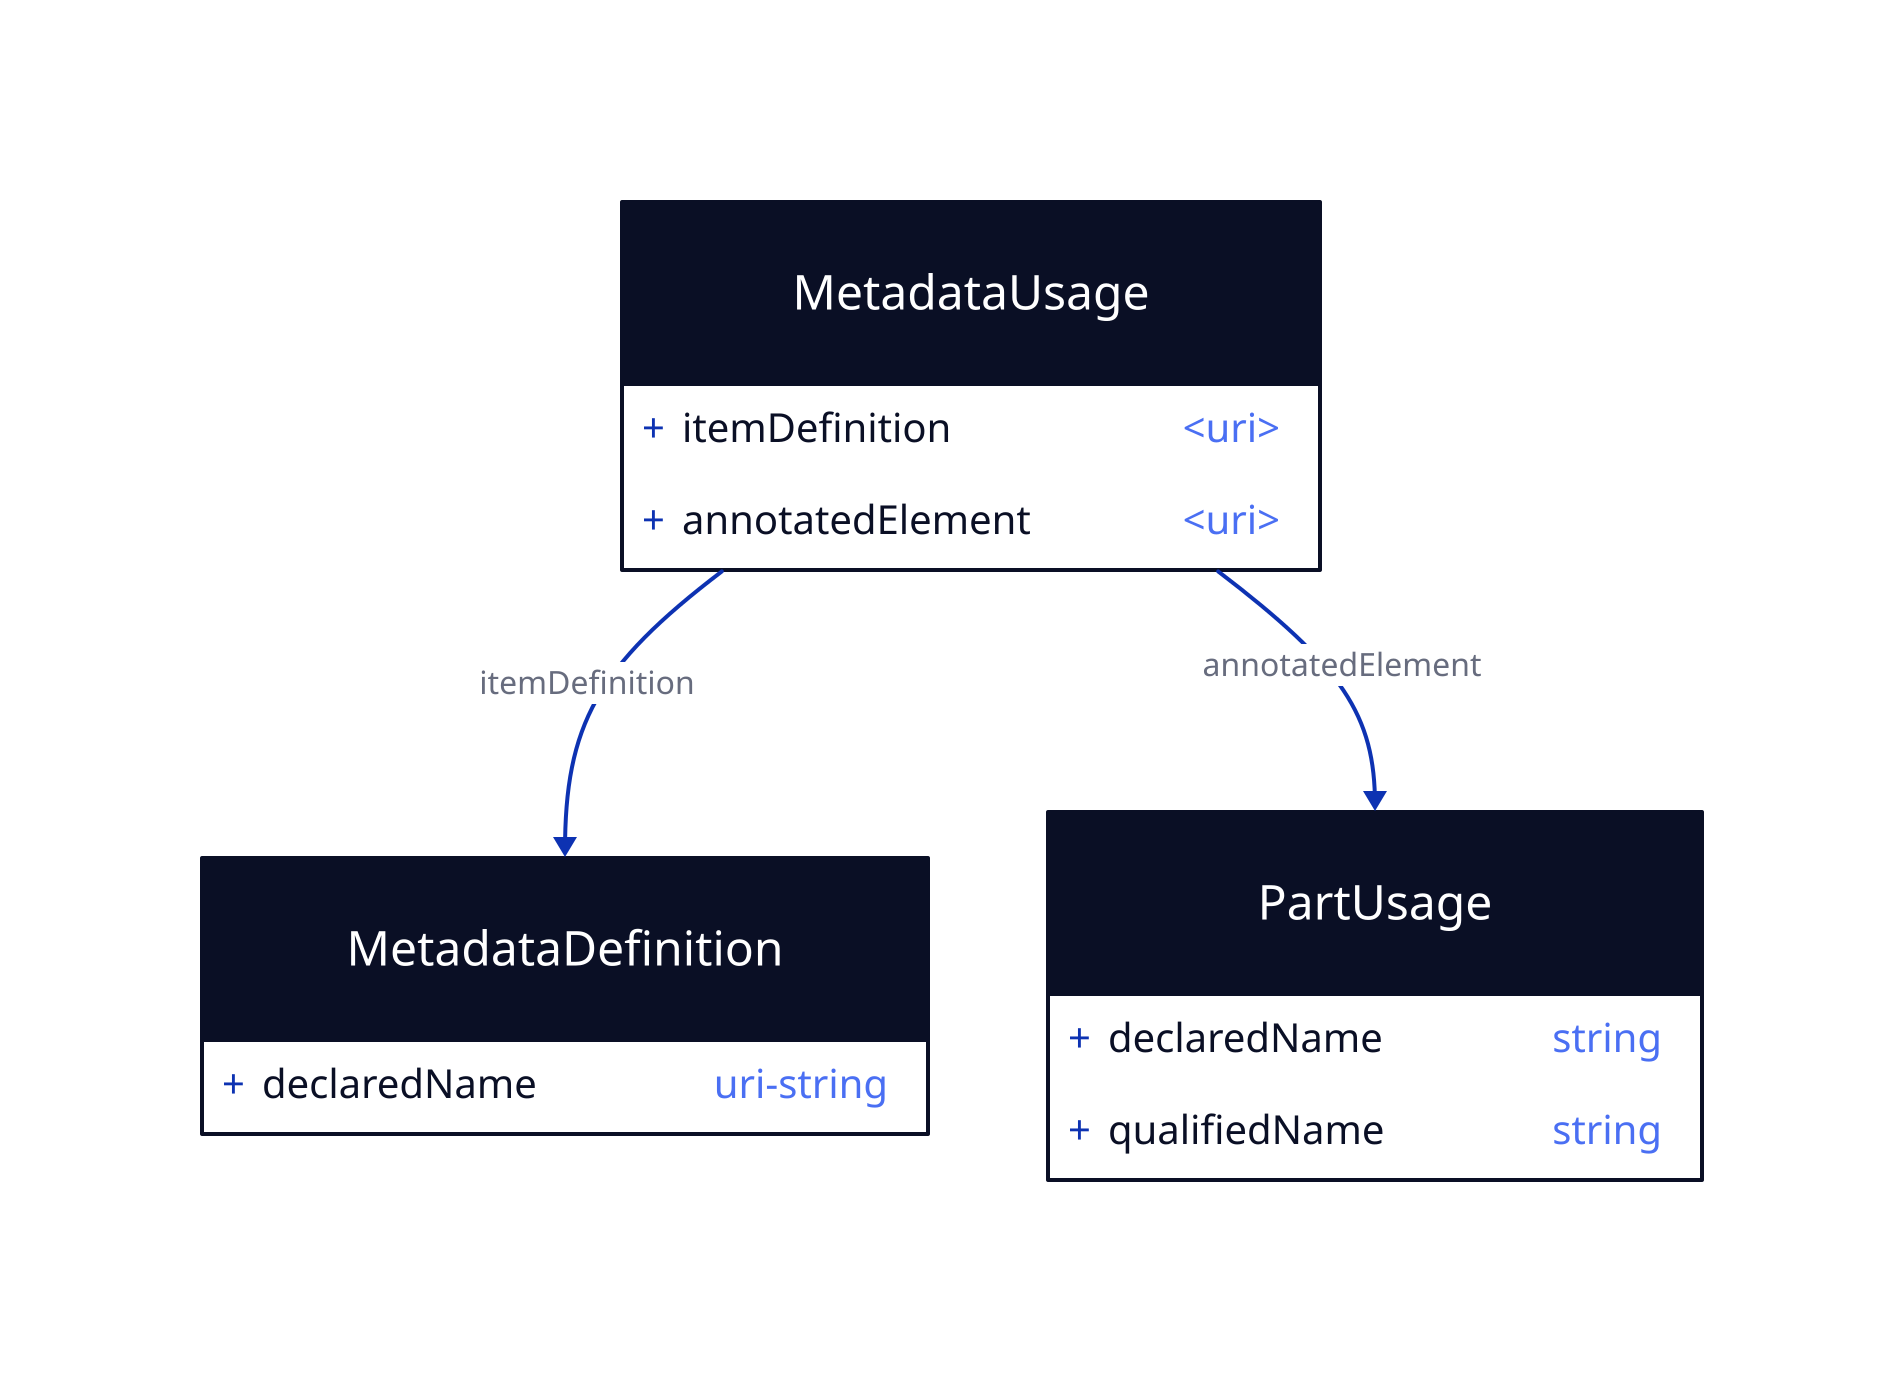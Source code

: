 MetadataUsage: {
  shape: class
  itemDefinition: "<uri>"
  annotatedElement: "<uri>"
}

MetadataDefinition: {
  shape: class
  declaredName: "uri-string"
}

PartUsage: {
  shape: class
  declaredName: "string"
  qualifiedName: "string"
}

MetadataUsage -> MetadataDefinition: itemDefinition
MetadataUsage -> PartUsage: annotatedElement

